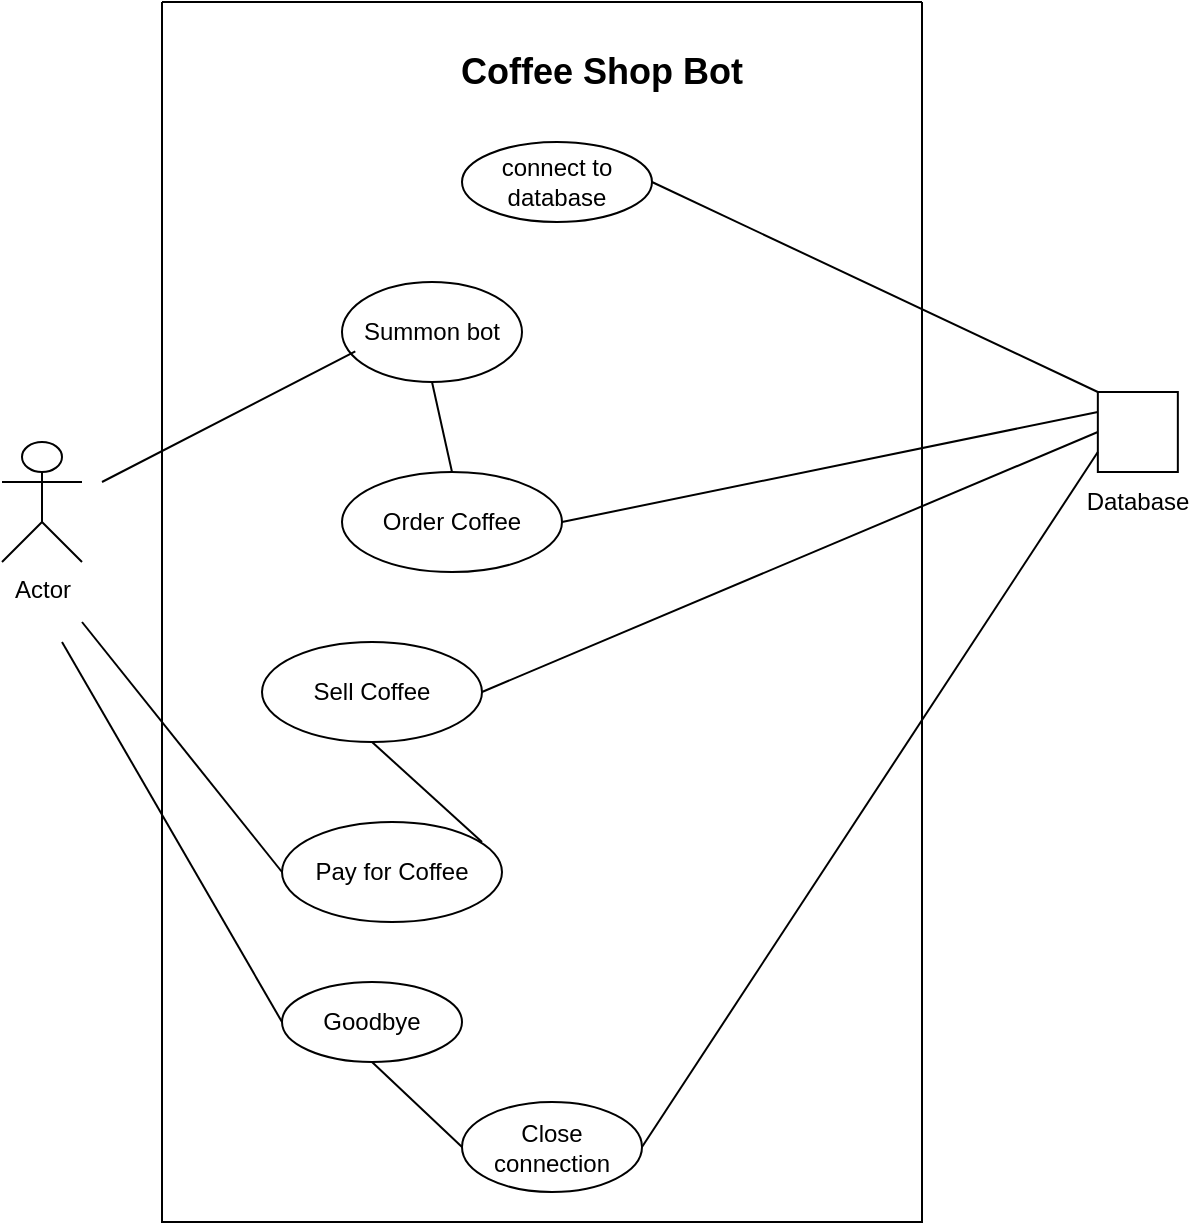 <mxfile version="17.2.4" type="github">
  <diagram id="C5RBs43oDa-KdzZeNtuy" name="Page-1">
    <mxGraphModel dx="1180" dy="613" grid="1" gridSize="10" guides="1" tooltips="1" connect="1" arrows="1" fold="1" page="1" pageScale="1" pageWidth="827" pageHeight="1169" math="0" shadow="0">
      <root>
        <mxCell id="WIyWlLk6GJQsqaUBKTNV-0" />
        <mxCell id="WIyWlLk6GJQsqaUBKTNV-1" parent="WIyWlLk6GJQsqaUBKTNV-0" />
        <mxCell id="J_BU-mP6Q_C5gwyvmjtZ-0" value="" style="swimlane;startSize=0;" parent="WIyWlLk6GJQsqaUBKTNV-1" vertex="1">
          <mxGeometry x="150" y="130" width="380" height="610" as="geometry" />
        </mxCell>
        <mxCell id="J_BU-mP6Q_C5gwyvmjtZ-1" value="&lt;h2&gt;Coffee Shop Bot&lt;/h2&gt;" style="text;html=1;strokeColor=none;fillColor=none;align=center;verticalAlign=middle;whiteSpace=wrap;rounded=0;" parent="J_BU-mP6Q_C5gwyvmjtZ-0" vertex="1">
          <mxGeometry x="120" y="20" width="200" height="30" as="geometry" />
        </mxCell>
        <mxCell id="J_BU-mP6Q_C5gwyvmjtZ-10" value="Summon bot" style="ellipse;whiteSpace=wrap;html=1;" parent="J_BU-mP6Q_C5gwyvmjtZ-0" vertex="1">
          <mxGeometry x="90" y="140" width="90" height="50" as="geometry" />
        </mxCell>
        <mxCell id="J_BU-mP6Q_C5gwyvmjtZ-15" value="Order Coffee" style="ellipse;whiteSpace=wrap;html=1;" parent="J_BU-mP6Q_C5gwyvmjtZ-0" vertex="1">
          <mxGeometry x="90" y="235" width="110" height="50" as="geometry" />
        </mxCell>
        <mxCell id="J_BU-mP6Q_C5gwyvmjtZ-20" value="Sell Coffee" style="ellipse;whiteSpace=wrap;html=1;" parent="J_BU-mP6Q_C5gwyvmjtZ-0" vertex="1">
          <mxGeometry x="50" y="320" width="110" height="50" as="geometry" />
        </mxCell>
        <mxCell id="J_BU-mP6Q_C5gwyvmjtZ-21" value="Pay for Coffee" style="ellipse;whiteSpace=wrap;html=1;" parent="J_BU-mP6Q_C5gwyvmjtZ-0" vertex="1">
          <mxGeometry x="60" y="410" width="110" height="50" as="geometry" />
        </mxCell>
        <mxCell id="0JEc9_yzkZEO-4LmcdvK-1" value="" style="endArrow=none;html=1;rounded=0;entryX=0.5;entryY=1;entryDx=0;entryDy=0;exitX=0.5;exitY=0;exitDx=0;exitDy=0;" parent="J_BU-mP6Q_C5gwyvmjtZ-0" source="J_BU-mP6Q_C5gwyvmjtZ-15" target="J_BU-mP6Q_C5gwyvmjtZ-10" edge="1">
          <mxGeometry width="50" height="50" relative="1" as="geometry">
            <mxPoint x="180" y="430" as="sourcePoint" />
            <mxPoint x="230" y="380" as="targetPoint" />
          </mxGeometry>
        </mxCell>
        <mxCell id="0JEc9_yzkZEO-4LmcdvK-4" value="" style="endArrow=none;html=1;rounded=0;entryX=0;entryY=0.5;entryDx=0;entryDy=0;" parent="J_BU-mP6Q_C5gwyvmjtZ-0" target="J_BU-mP6Q_C5gwyvmjtZ-21" edge="1">
          <mxGeometry width="50" height="50" relative="1" as="geometry">
            <mxPoint x="-40" y="310" as="sourcePoint" />
            <mxPoint x="50" y="410" as="targetPoint" />
          </mxGeometry>
        </mxCell>
        <mxCell id="0JEc9_yzkZEO-4LmcdvK-5" value="" style="endArrow=none;html=1;rounded=0;entryX=0.5;entryY=1;entryDx=0;entryDy=0;" parent="J_BU-mP6Q_C5gwyvmjtZ-0" target="J_BU-mP6Q_C5gwyvmjtZ-20" edge="1">
          <mxGeometry width="50" height="50" relative="1" as="geometry">
            <mxPoint x="160" y="420" as="sourcePoint" />
            <mxPoint x="210" y="370" as="targetPoint" />
          </mxGeometry>
        </mxCell>
        <mxCell id="LZQ_8T93M7o3xjN72C3p-0" value="connect to database" style="ellipse;whiteSpace=wrap;html=1;hachureGap=4;" vertex="1" parent="J_BU-mP6Q_C5gwyvmjtZ-0">
          <mxGeometry x="150" y="70" width="95" height="40" as="geometry" />
        </mxCell>
        <mxCell id="LZQ_8T93M7o3xjN72C3p-2" value="Close connection" style="ellipse;whiteSpace=wrap;html=1;hachureGap=4;" vertex="1" parent="J_BU-mP6Q_C5gwyvmjtZ-0">
          <mxGeometry x="150" y="550" width="90" height="45" as="geometry" />
        </mxCell>
        <mxCell id="LZQ_8T93M7o3xjN72C3p-5" value="Goodbye" style="ellipse;whiteSpace=wrap;html=1;hachureGap=4;" vertex="1" parent="J_BU-mP6Q_C5gwyvmjtZ-0">
          <mxGeometry x="60" y="490" width="90" height="40" as="geometry" />
        </mxCell>
        <mxCell id="LZQ_8T93M7o3xjN72C3p-6" value="" style="endArrow=none;html=1;rounded=0;startSize=14;endSize=14;sourcePerimeterSpacing=8;targetPerimeterSpacing=8;curved=1;entryX=0.5;entryY=1;entryDx=0;entryDy=0;exitX=0;exitY=0.5;exitDx=0;exitDy=0;" edge="1" parent="J_BU-mP6Q_C5gwyvmjtZ-0" source="LZQ_8T93M7o3xjN72C3p-2" target="LZQ_8T93M7o3xjN72C3p-5">
          <mxGeometry width="50" height="50" relative="1" as="geometry">
            <mxPoint x="80" y="580" as="sourcePoint" />
            <mxPoint x="130" y="530" as="targetPoint" />
          </mxGeometry>
        </mxCell>
        <mxCell id="J_BU-mP6Q_C5gwyvmjtZ-8" value="Actor" style="shape=umlActor;verticalLabelPosition=bottom;verticalAlign=top;html=1;outlineConnect=0;" parent="WIyWlLk6GJQsqaUBKTNV-1" vertex="1">
          <mxGeometry x="70" y="350" width="40" height="60" as="geometry" />
        </mxCell>
        <mxCell id="J_BU-mP6Q_C5gwyvmjtZ-14" value="Database" style="text;html=1;strokeColor=none;fillColor=none;align=center;verticalAlign=middle;whiteSpace=wrap;rounded=0;" parent="WIyWlLk6GJQsqaUBKTNV-1" vertex="1">
          <mxGeometry x="607.92" y="365" width="60" height="30" as="geometry" />
        </mxCell>
        <mxCell id="i3bn0T6qQGXoADsRuVsi-0" value="" style="rounded=0;whiteSpace=wrap;html=1;" parent="WIyWlLk6GJQsqaUBKTNV-1" vertex="1">
          <mxGeometry x="617.92" y="325" width="40" height="40" as="geometry" />
        </mxCell>
        <mxCell id="0JEc9_yzkZEO-4LmcdvK-0" value="" style="endArrow=none;html=1;rounded=0;entryX=0.074;entryY=0.693;entryDx=0;entryDy=0;entryPerimeter=0;" parent="WIyWlLk6GJQsqaUBKTNV-1" target="J_BU-mP6Q_C5gwyvmjtZ-10" edge="1">
          <mxGeometry width="50" height="50" relative="1" as="geometry">
            <mxPoint x="120" y="370" as="sourcePoint" />
            <mxPoint x="170" y="320" as="targetPoint" />
          </mxGeometry>
        </mxCell>
        <mxCell id="0JEc9_yzkZEO-4LmcdvK-2" value="" style="endArrow=none;html=1;rounded=0;entryX=0;entryY=0.25;entryDx=0;entryDy=0;exitX=1;exitY=0.5;exitDx=0;exitDy=0;" parent="WIyWlLk6GJQsqaUBKTNV-1" source="J_BU-mP6Q_C5gwyvmjtZ-15" target="i3bn0T6qQGXoADsRuVsi-0" edge="1">
          <mxGeometry width="50" height="50" relative="1" as="geometry">
            <mxPoint x="350" y="540" as="sourcePoint" />
            <mxPoint x="400" y="490" as="targetPoint" />
          </mxGeometry>
        </mxCell>
        <mxCell id="0JEc9_yzkZEO-4LmcdvK-3" value="" style="endArrow=none;html=1;rounded=0;entryX=0;entryY=0.5;entryDx=0;entryDy=0;exitX=1;exitY=0.5;exitDx=0;exitDy=0;" parent="WIyWlLk6GJQsqaUBKTNV-1" source="J_BU-mP6Q_C5gwyvmjtZ-20" target="i3bn0T6qQGXoADsRuVsi-0" edge="1">
          <mxGeometry width="50" height="50" relative="1" as="geometry">
            <mxPoint x="360" y="500" as="sourcePoint" />
            <mxPoint x="410" y="450" as="targetPoint" />
          </mxGeometry>
        </mxCell>
        <mxCell id="LZQ_8T93M7o3xjN72C3p-1" value="" style="endArrow=none;html=1;rounded=0;startSize=14;endSize=14;sourcePerimeterSpacing=8;targetPerimeterSpacing=8;curved=1;entryX=1;entryY=0.5;entryDx=0;entryDy=0;exitX=0;exitY=0;exitDx=0;exitDy=0;" edge="1" parent="WIyWlLk6GJQsqaUBKTNV-1" source="i3bn0T6qQGXoADsRuVsi-0" target="LZQ_8T93M7o3xjN72C3p-0">
          <mxGeometry width="50" height="50" relative="1" as="geometry">
            <mxPoint x="390" y="260" as="sourcePoint" />
            <mxPoint x="440" y="210" as="targetPoint" />
          </mxGeometry>
        </mxCell>
        <mxCell id="LZQ_8T93M7o3xjN72C3p-3" value="" style="endArrow=none;html=1;rounded=0;startSize=14;endSize=14;sourcePerimeterSpacing=8;targetPerimeterSpacing=8;curved=1;entryX=0;entryY=0.75;entryDx=0;entryDy=0;exitX=1;exitY=0.5;exitDx=0;exitDy=0;" edge="1" parent="WIyWlLk6GJQsqaUBKTNV-1" source="LZQ_8T93M7o3xjN72C3p-2" target="i3bn0T6qQGXoADsRuVsi-0">
          <mxGeometry width="50" height="50" relative="1" as="geometry">
            <mxPoint x="390" y="700" as="sourcePoint" />
            <mxPoint x="440" y="650" as="targetPoint" />
          </mxGeometry>
        </mxCell>
        <mxCell id="LZQ_8T93M7o3xjN72C3p-7" value="" style="endArrow=none;html=1;rounded=0;startSize=14;endSize=14;sourcePerimeterSpacing=8;targetPerimeterSpacing=8;curved=1;entryX=0;entryY=0.5;entryDx=0;entryDy=0;" edge="1" parent="WIyWlLk6GJQsqaUBKTNV-1" target="LZQ_8T93M7o3xjN72C3p-5">
          <mxGeometry width="50" height="50" relative="1" as="geometry">
            <mxPoint x="100" y="450" as="sourcePoint" />
            <mxPoint x="210" y="820" as="targetPoint" />
          </mxGeometry>
        </mxCell>
      </root>
    </mxGraphModel>
  </diagram>
</mxfile>
